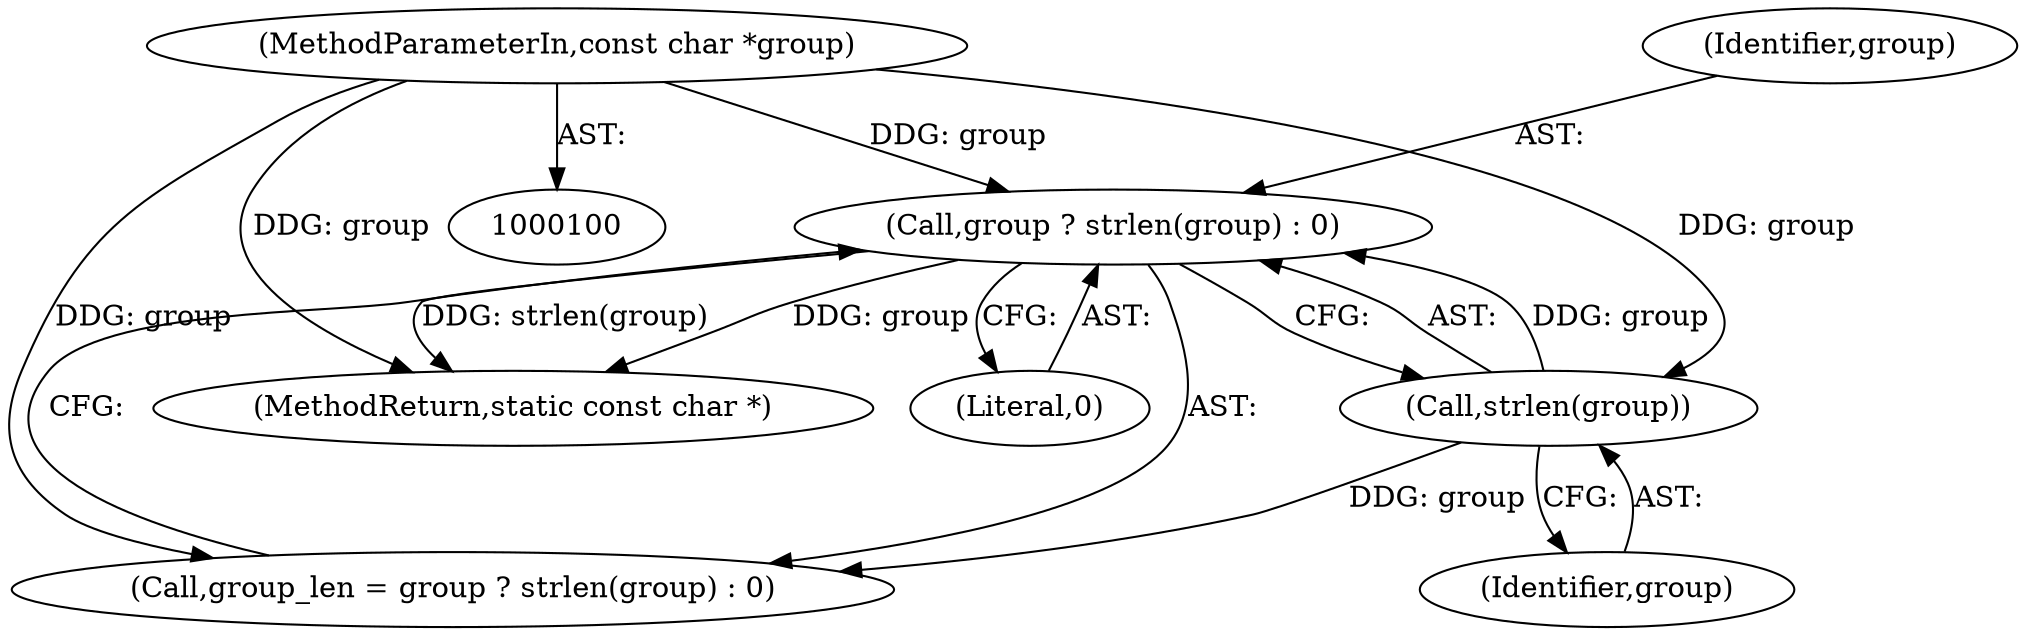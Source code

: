 digraph "0_samba_0dedfbce2c1b851684ba658861fe9d620636c56a@API" {
"1000127" [label="(Call,group ? strlen(group) : 0)"];
"1000103" [label="(MethodParameterIn,const char *group)"];
"1000129" [label="(Call,strlen(group))"];
"1000130" [label="(Identifier,group)"];
"1000125" [label="(Call,group_len = group ? strlen(group) : 0)"];
"1000103" [label="(MethodParameterIn,const char *group)"];
"1000128" [label="(Identifier,group)"];
"1000198" [label="(MethodReturn,static const char *)"];
"1000131" [label="(Literal,0)"];
"1000129" [label="(Call,strlen(group))"];
"1000127" [label="(Call,group ? strlen(group) : 0)"];
"1000127" -> "1000125"  [label="AST: "];
"1000127" -> "1000129"  [label="CFG: "];
"1000127" -> "1000131"  [label="CFG: "];
"1000128" -> "1000127"  [label="AST: "];
"1000129" -> "1000127"  [label="AST: "];
"1000131" -> "1000127"  [label="AST: "];
"1000125" -> "1000127"  [label="CFG: "];
"1000127" -> "1000198"  [label="DDG: strlen(group)"];
"1000127" -> "1000198"  [label="DDG: group"];
"1000103" -> "1000127"  [label="DDG: group"];
"1000129" -> "1000127"  [label="DDG: group"];
"1000103" -> "1000100"  [label="AST: "];
"1000103" -> "1000198"  [label="DDG: group"];
"1000103" -> "1000125"  [label="DDG: group"];
"1000103" -> "1000129"  [label="DDG: group"];
"1000129" -> "1000130"  [label="CFG: "];
"1000130" -> "1000129"  [label="AST: "];
"1000129" -> "1000125"  [label="DDG: group"];
}
